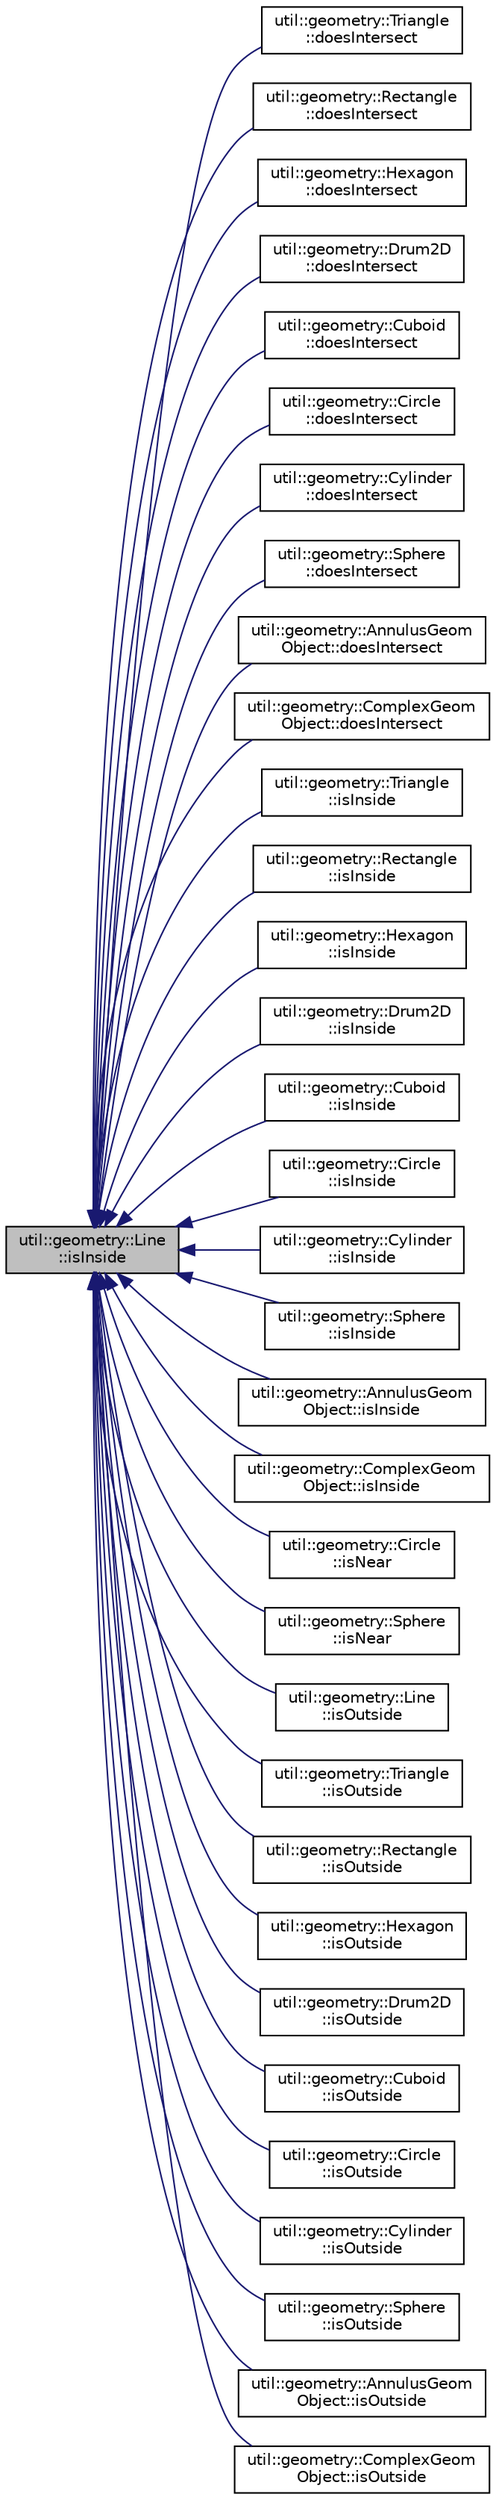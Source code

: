 digraph "util::geometry::Line::isInside"
{
  edge [fontname="Helvetica",fontsize="10",labelfontname="Helvetica",labelfontsize="10"];
  node [fontname="Helvetica",fontsize="10",shape=record];
  rankdir="LR";
  Node71 [label="util::geometry::Line\l::isInside",height=0.2,width=0.4,color="black", fillcolor="grey75", style="filled", fontcolor="black"];
  Node71 -> Node72 [dir="back",color="midnightblue",fontsize="10",style="solid",fontname="Helvetica"];
  Node72 [label="util::geometry::Triangle\l::doesIntersect",height=0.2,width=0.4,color="black", fillcolor="white", style="filled",URL="$classutil_1_1geometry_1_1Triangle.html#ab336b566e145a206185bf467ceb6ee4b",tooltip="Checks if box intersects this object. "];
  Node71 -> Node73 [dir="back",color="midnightblue",fontsize="10",style="solid",fontname="Helvetica"];
  Node73 [label="util::geometry::Rectangle\l::doesIntersect",height=0.2,width=0.4,color="black", fillcolor="white", style="filled",URL="$classutil_1_1geometry_1_1Rectangle.html#a724fa34b45f8754fde600ab3d9df8e0e",tooltip="Checks if box intersects this object. "];
  Node71 -> Node74 [dir="back",color="midnightblue",fontsize="10",style="solid",fontname="Helvetica"];
  Node74 [label="util::geometry::Hexagon\l::doesIntersect",height=0.2,width=0.4,color="black", fillcolor="white", style="filled",URL="$classutil_1_1geometry_1_1Hexagon.html#a2f1cf0bef5883401f5b63a517168ffa6",tooltip="Checks if box intersects this object. "];
  Node71 -> Node75 [dir="back",color="midnightblue",fontsize="10",style="solid",fontname="Helvetica"];
  Node75 [label="util::geometry::Drum2D\l::doesIntersect",height=0.2,width=0.4,color="black", fillcolor="white", style="filled",URL="$classutil_1_1geometry_1_1Drum2D.html#a2a0fe6b9a648b051ddadb3dc4dd82cef",tooltip="Checks if box intersects this object. "];
  Node71 -> Node76 [dir="back",color="midnightblue",fontsize="10",style="solid",fontname="Helvetica"];
  Node76 [label="util::geometry::Cuboid\l::doesIntersect",height=0.2,width=0.4,color="black", fillcolor="white", style="filled",URL="$classutil_1_1geometry_1_1Cuboid.html#a3c5ba8f887168ff7b4744323ae43f98a",tooltip="Checks if box intersects this object. "];
  Node71 -> Node77 [dir="back",color="midnightblue",fontsize="10",style="solid",fontname="Helvetica"];
  Node77 [label="util::geometry::Circle\l::doesIntersect",height=0.2,width=0.4,color="black", fillcolor="white", style="filled",URL="$classutil_1_1geometry_1_1Circle.html#adbc338349dd5a7b81f7761055a19106e",tooltip="Checks if box intersects this object. "];
  Node71 -> Node78 [dir="back",color="midnightblue",fontsize="10",style="solid",fontname="Helvetica"];
  Node78 [label="util::geometry::Cylinder\l::doesIntersect",height=0.2,width=0.4,color="black", fillcolor="white", style="filled",URL="$classutil_1_1geometry_1_1Cylinder.html#af0d78ed9af0e4513a4e2cf96862ef232",tooltip="Checks if box intersects this object. "];
  Node71 -> Node79 [dir="back",color="midnightblue",fontsize="10",style="solid",fontname="Helvetica"];
  Node79 [label="util::geometry::Sphere\l::doesIntersect",height=0.2,width=0.4,color="black", fillcolor="white", style="filled",URL="$classutil_1_1geometry_1_1Sphere.html#a9a2f43face7b6ea785ae009527d49a3d",tooltip="Checks if box intersects this object. "];
  Node71 -> Node80 [dir="back",color="midnightblue",fontsize="10",style="solid",fontname="Helvetica"];
  Node80 [label="util::geometry::AnnulusGeom\lObject::doesIntersect",height=0.2,width=0.4,color="black", fillcolor="white", style="filled",URL="$classutil_1_1geometry_1_1AnnulusGeomObject.html#a28f16ee14996fe9579a2aa05ad62f09d",tooltip="Checks if box intersects this object. "];
  Node71 -> Node81 [dir="back",color="midnightblue",fontsize="10",style="solid",fontname="Helvetica"];
  Node81 [label="util::geometry::ComplexGeom\lObject::doesIntersect",height=0.2,width=0.4,color="black", fillcolor="white", style="filled",URL="$classutil_1_1geometry_1_1ComplexGeomObject.html#a98eb3e920ddff46b4913cfcdce1f96e6",tooltip="Checks if box intersects this object. "];
  Node71 -> Node82 [dir="back",color="midnightblue",fontsize="10",style="solid",fontname="Helvetica"];
  Node82 [label="util::geometry::Triangle\l::isInside",height=0.2,width=0.4,color="black", fillcolor="white", style="filled",URL="$classutil_1_1geometry_1_1Triangle.html#a657a6acda31803b615f7cbe8c9dbca75",tooltip="Checks if box is completely inside. "];
  Node71 -> Node83 [dir="back",color="midnightblue",fontsize="10",style="solid",fontname="Helvetica"];
  Node83 [label="util::geometry::Rectangle\l::isInside",height=0.2,width=0.4,color="black", fillcolor="white", style="filled",URL="$classutil_1_1geometry_1_1Rectangle.html#a75c59ae79702a69b68bb9a77a6c3d228",tooltip="Checks if box is completely inside. "];
  Node71 -> Node84 [dir="back",color="midnightblue",fontsize="10",style="solid",fontname="Helvetica"];
  Node84 [label="util::geometry::Hexagon\l::isInside",height=0.2,width=0.4,color="black", fillcolor="white", style="filled",URL="$classutil_1_1geometry_1_1Hexagon.html#a090774f7ef43cd9cad2d70008aa0882f",tooltip="Checks if box is completely inside. "];
  Node71 -> Node85 [dir="back",color="midnightblue",fontsize="10",style="solid",fontname="Helvetica"];
  Node85 [label="util::geometry::Drum2D\l::isInside",height=0.2,width=0.4,color="black", fillcolor="white", style="filled",URL="$classutil_1_1geometry_1_1Drum2D.html#aa093f77301f351236427249fab32a4d5",tooltip="Checks if box is completely inside. "];
  Node71 -> Node86 [dir="back",color="midnightblue",fontsize="10",style="solid",fontname="Helvetica"];
  Node86 [label="util::geometry::Cuboid\l::isInside",height=0.2,width=0.4,color="black", fillcolor="white", style="filled",URL="$classutil_1_1geometry_1_1Cuboid.html#aabfb6fb8ce91e729d9d009ebbb6efd18",tooltip="Checks if box is completely inside. "];
  Node71 -> Node87 [dir="back",color="midnightblue",fontsize="10",style="solid",fontname="Helvetica"];
  Node87 [label="util::geometry::Circle\l::isInside",height=0.2,width=0.4,color="black", fillcolor="white", style="filled",URL="$classutil_1_1geometry_1_1Circle.html#aa862c874bf925581bdc810a461b3c50e",tooltip="Checks if box is completely inside. "];
  Node71 -> Node88 [dir="back",color="midnightblue",fontsize="10",style="solid",fontname="Helvetica"];
  Node88 [label="util::geometry::Cylinder\l::isInside",height=0.2,width=0.4,color="black", fillcolor="white", style="filled",URL="$classutil_1_1geometry_1_1Cylinder.html#a479419fd2f08bcd66f3a226ae3a050d3",tooltip="Checks if box is completely inside. "];
  Node71 -> Node89 [dir="back",color="midnightblue",fontsize="10",style="solid",fontname="Helvetica"];
  Node89 [label="util::geometry::Sphere\l::isInside",height=0.2,width=0.4,color="black", fillcolor="white", style="filled",URL="$classutil_1_1geometry_1_1Sphere.html#a5109af3cdcaa98e879be6e79a51f7278",tooltip="Checks if box is completely inside. "];
  Node71 -> Node90 [dir="back",color="midnightblue",fontsize="10",style="solid",fontname="Helvetica"];
  Node90 [label="util::geometry::AnnulusGeom\lObject::isInside",height=0.2,width=0.4,color="black", fillcolor="white", style="filled",URL="$classutil_1_1geometry_1_1AnnulusGeomObject.html#a49d30c1b21a8f859a44fa72fd7c1efda",tooltip="Checks if box is completely inside. "];
  Node71 -> Node91 [dir="back",color="midnightblue",fontsize="10",style="solid",fontname="Helvetica"];
  Node91 [label="util::geometry::ComplexGeom\lObject::isInside",height=0.2,width=0.4,color="black", fillcolor="white", style="filled",URL="$classutil_1_1geometry_1_1ComplexGeomObject.html#a571648b966d735daba34f56f772e930d",tooltip="Checks if box is completely inside. "];
  Node71 -> Node92 [dir="back",color="midnightblue",fontsize="10",style="solid",fontname="Helvetica"];
  Node92 [label="util::geometry::Circle\l::isNear",height=0.2,width=0.4,color="black", fillcolor="white", style="filled",URL="$classutil_1_1geometry_1_1Circle.html#a26974c271cfd557a362709cfadca18a4",tooltip="Checks if box is within given distance of this object. "];
  Node71 -> Node93 [dir="back",color="midnightblue",fontsize="10",style="solid",fontname="Helvetica"];
  Node93 [label="util::geometry::Sphere\l::isNear",height=0.2,width=0.4,color="black", fillcolor="white", style="filled",URL="$classutil_1_1geometry_1_1Sphere.html#af568776ec54d2ef7c99af31851ce0107",tooltip="Checks if box is within given distance of this object. "];
  Node71 -> Node94 [dir="back",color="midnightblue",fontsize="10",style="solid",fontname="Helvetica"];
  Node94 [label="util::geometry::Line\l::isOutside",height=0.2,width=0.4,color="black", fillcolor="white", style="filled",URL="$classutil_1_1geometry_1_1Line.html#a7fb9c5048a16cae3195048b32eb182d6",tooltip="Checks if point is outside of this object. "];
  Node71 -> Node95 [dir="back",color="midnightblue",fontsize="10",style="solid",fontname="Helvetica"];
  Node95 [label="util::geometry::Triangle\l::isOutside",height=0.2,width=0.4,color="black", fillcolor="white", style="filled",URL="$classutil_1_1geometry_1_1Triangle.html#a36c6c6bee6c0f5d7ba5e8db839fdeae6",tooltip="Checks if point is outside of this object. "];
  Node71 -> Node96 [dir="back",color="midnightblue",fontsize="10",style="solid",fontname="Helvetica"];
  Node96 [label="util::geometry::Rectangle\l::isOutside",height=0.2,width=0.4,color="black", fillcolor="white", style="filled",URL="$classutil_1_1geometry_1_1Rectangle.html#a8954847c9b4525d75a3e46c9e4688b5f",tooltip="Checks if point is outside of this object. "];
  Node71 -> Node97 [dir="back",color="midnightblue",fontsize="10",style="solid",fontname="Helvetica"];
  Node97 [label="util::geometry::Hexagon\l::isOutside",height=0.2,width=0.4,color="black", fillcolor="white", style="filled",URL="$classutil_1_1geometry_1_1Hexagon.html#ad423a7602aaac6b4bcd5b0dbb79bc5a6",tooltip="Checks if point is outside of this object. "];
  Node71 -> Node98 [dir="back",color="midnightblue",fontsize="10",style="solid",fontname="Helvetica"];
  Node98 [label="util::geometry::Drum2D\l::isOutside",height=0.2,width=0.4,color="black", fillcolor="white", style="filled",URL="$classutil_1_1geometry_1_1Drum2D.html#a754a3f573359e988272e65109393f5bf",tooltip="Checks if point is outside of this object. "];
  Node71 -> Node99 [dir="back",color="midnightblue",fontsize="10",style="solid",fontname="Helvetica"];
  Node99 [label="util::geometry::Cuboid\l::isOutside",height=0.2,width=0.4,color="black", fillcolor="white", style="filled",URL="$classutil_1_1geometry_1_1Cuboid.html#a08ee69ee9debe2e60ea2b0bf33015a21",tooltip="Checks if point is outside of this object. "];
  Node71 -> Node100 [dir="back",color="midnightblue",fontsize="10",style="solid",fontname="Helvetica"];
  Node100 [label="util::geometry::Circle\l::isOutside",height=0.2,width=0.4,color="black", fillcolor="white", style="filled",URL="$classutil_1_1geometry_1_1Circle.html#a723c5c94007e544ef66879df73688940",tooltip="Checks if point is outside of this object. "];
  Node71 -> Node101 [dir="back",color="midnightblue",fontsize="10",style="solid",fontname="Helvetica"];
  Node101 [label="util::geometry::Cylinder\l::isOutside",height=0.2,width=0.4,color="black", fillcolor="white", style="filled",URL="$classutil_1_1geometry_1_1Cylinder.html#a8bb8051ee06a341422c826d6710c6b38",tooltip="Checks if point is outside of this object. "];
  Node71 -> Node102 [dir="back",color="midnightblue",fontsize="10",style="solid",fontname="Helvetica"];
  Node102 [label="util::geometry::Sphere\l::isOutside",height=0.2,width=0.4,color="black", fillcolor="white", style="filled",URL="$classutil_1_1geometry_1_1Sphere.html#a57d9cde6989f49359e6301793c59a1c0",tooltip="Checks if point is outside of this object. "];
  Node71 -> Node103 [dir="back",color="midnightblue",fontsize="10",style="solid",fontname="Helvetica"];
  Node103 [label="util::geometry::AnnulusGeom\lObject::isOutside",height=0.2,width=0.4,color="black", fillcolor="white", style="filled",URL="$classutil_1_1geometry_1_1AnnulusGeomObject.html#abf4376e5101ed6a016f0e3034f3c7d7a",tooltip="Checks if point is outside of this object. "];
  Node71 -> Node104 [dir="back",color="midnightblue",fontsize="10",style="solid",fontname="Helvetica"];
  Node104 [label="util::geometry::ComplexGeom\lObject::isOutside",height=0.2,width=0.4,color="black", fillcolor="white", style="filled",URL="$classutil_1_1geometry_1_1ComplexGeomObject.html#a2bfb26970ad59f9d7234f7e9bc684fdc",tooltip="Checks if point is outside of this object. "];
}
